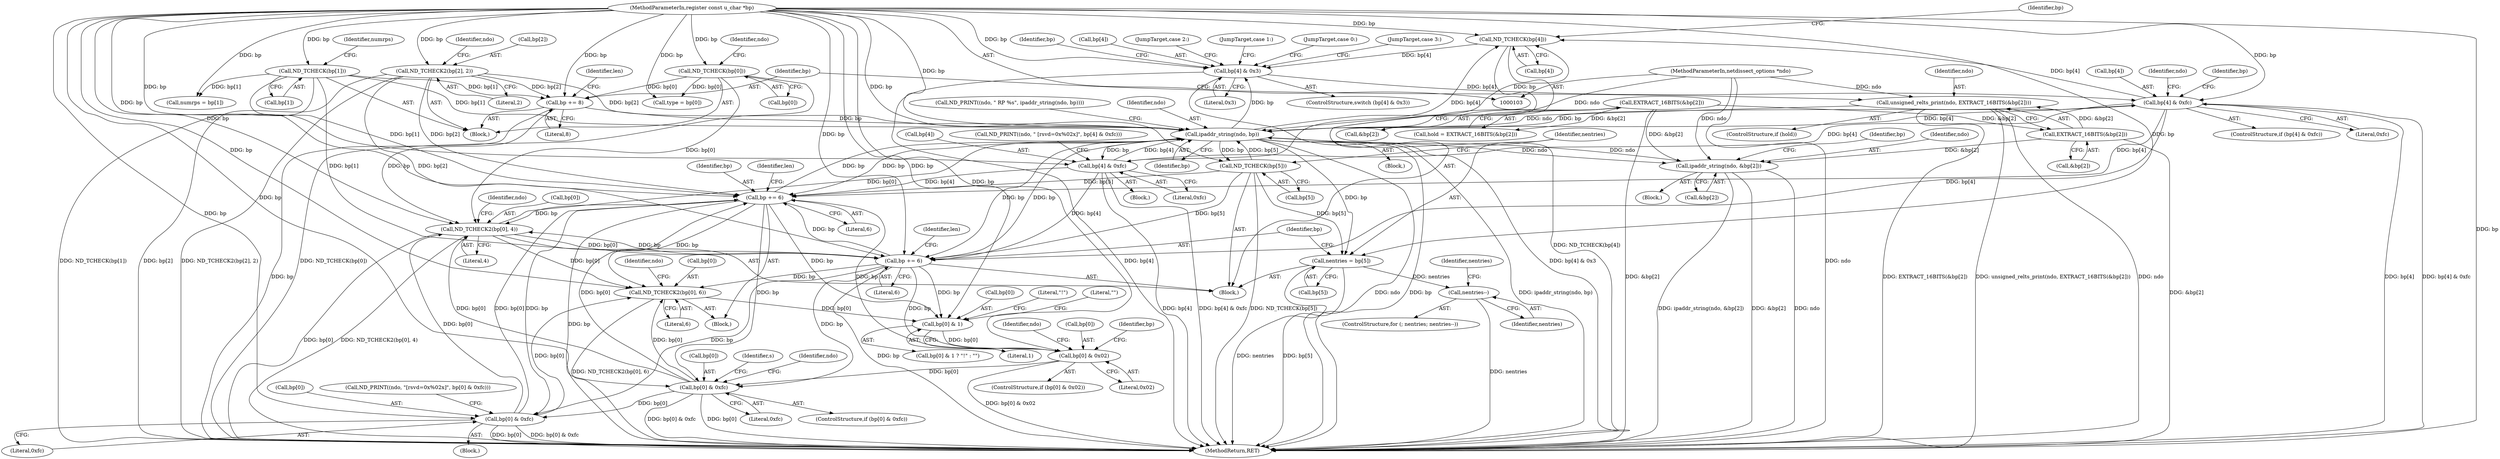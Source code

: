 digraph "1_tcpdump_5dc1860d8267b1e0cb78c9ffa2a40bea2fdb3ddc@pointer" {
"1000211" [label="(Call,ND_TCHECK(bp[4]))"];
"1000247" [label="(Call,bp[4] & 0xfc)"];
"1000208" [label="(Call,ipaddr_string(ndo, bp))"];
"1000307" [label="(Call,ipaddr_string(ndo, &bp[2]))"];
"1000104" [label="(MethodParameterIn,netdissect_options *ndo)"];
"1000176" [label="(Call,EXTRACT_16BITS(&bp[2]))"];
"1000167" [label="(Call,EXTRACT_16BITS(&bp[2]))"];
"1000174" [label="(Call,unsigned_relts_print(ndo, EXTRACT_16BITS(&bp[2])))"];
"1000186" [label="(Call,bp += 8)"];
"1000156" [label="(Call,ND_TCHECK2(bp[2], 2))"];
"1000105" [label="(MethodParameterIn,register const u_char *bp)"];
"1000111" [label="(Call,ND_TCHECK(bp[0]))"];
"1000147" [label="(Call,ND_TCHECK(bp[1]))"];
"1000257" [label="(Call,bp[4] & 0xfc)"];
"1000198" [label="(Call,ND_TCHECK2(bp[0], 4))"];
"1000347" [label="(Call,bp += 6)"];
"1000339" [label="(Call,bp[0] & 0xfc)"];
"1000328" [label="(Call,bp[0] & 0xfc)"];
"1000317" [label="(Call,bp[0] & 0x02)"];
"1000299" [label="(Call,bp[0] & 1)"];
"1000285" [label="(Call,ND_TCHECK2(bp[0], 6))"];
"1000271" [label="(Call,bp += 6)"];
"1000262" [label="(Call,ND_TCHECK(bp[5]))"];
"1000216" [label="(Call,bp[4] & 0x3)"];
"1000211" [label="(Call,ND_TCHECK(bp[4]))"];
"1000266" [label="(Call,nentries = bp[5])"];
"1000282" [label="(Call,nentries--)"];
"1000281" [label="(Identifier,nentries)"];
"1000321" [label="(Literal,0x02)"];
"1000222" [label="(JumpTarget,case 0:)"];
"1000273" [label="(Literal,6)"];
"1000188" [label="(Literal,8)"];
"1000240" [label="(JumpTarget,case 3:)"];
"1000303" [label="(Literal,1)"];
"1000266" [label="(Call,nentries = bp[5])"];
"1000262" [label="(Call,ND_TCHECK(bp[5]))"];
"1000205" [label="(Identifier,ndo)"];
"1000199" [label="(Call,bp[0])"];
"1000347" [label="(Call,bp += 6)"];
"1000285" [label="(Call,ND_TCHECK2(bp[0], 6))"];
"1000186" [label="(Call,bp += 8)"];
"1000105" [label="(MethodParameterIn,register const u_char *bp)"];
"1000257" [label="(Call,bp[4] & 0xfc)"];
"1000327" [label="(ControlStructure,if (bp[0] & 0xfc))"];
"1000208" [label="(Call,ipaddr_string(ndo, bp))"];
"1000300" [label="(Call,bp[0])"];
"1000119" [label="(Call,type = bp[0])"];
"1000309" [label="(Call,&bp[2])"];
"1000202" [label="(Literal,4)"];
"1000328" [label="(Call,bp[0] & 0xfc)"];
"1000172" [label="(ControlStructure,if (hold))"];
"1000271" [label="(Call,bp += 6)"];
"1000211" [label="(Call,ND_TCHECK(bp[4]))"];
"1000280" [label="(ControlStructure,for (; nentries; nentries--))"];
"1000304" [label="(Literal,\"!\")"];
"1000314" [label="(Identifier,bp)"];
"1000258" [label="(Call,bp[4])"];
"1000292" [label="(Identifier,ndo)"];
"1000282" [label="(Call,nentries--)"];
"1000263" [label="(Call,bp[5])"];
"1000151" [label="(Call,numrps = bp[1])"];
"1000255" [label="(Block,)"];
"1000286" [label="(Call,bp[0])"];
"1000343" [label="(Literal,0xfc)"];
"1000246" [label="(ControlStructure,if (bp[4] & 0xfc))"];
"1000318" [label="(Call,bp[0])"];
"1000316" [label="(ControlStructure,if (bp[0] & 0x02))"];
"1000348" [label="(Identifier,bp)"];
"1000289" [label="(Literal,6)"];
"1000249" [label="(Identifier,bp)"];
"1000117" [label="(Identifier,ndo)"];
"1000111" [label="(Call,ND_TCHECK(bp[0]))"];
"1000217" [label="(Call,bp[4])"];
"1000165" [label="(Call,hold = EXTRACT_16BITS(&bp[2]))"];
"1000215" [label="(ControlStructure,switch (bp[4] & 0x3))"];
"1000104" [label="(MethodParameterIn,netdissect_options *ndo)"];
"1000308" [label="(Identifier,ndo)"];
"1000267" [label="(Identifier,nentries)"];
"1000163" [label="(Identifier,ndo)"];
"1000147" [label="(Call,ND_TCHECK(bp[1]))"];
"1000177" [label="(Call,&bp[2])"];
"1000317" [label="(Call,bp[0] & 0x02)"];
"1000284" [label="(Block,)"];
"1000216" [label="(Call,bp[4] & 0x3)"];
"1000306" [label="(Block,)"];
"1000168" [label="(Call,&bp[2])"];
"1000349" [label="(Literal,6)"];
"1000248" [label="(Call,bp[4])"];
"1000254" [label="(Identifier,ndo)"];
"1000190" [label="(Identifier,len)"];
"1000112" [label="(Call,bp[0])"];
"1000174" [label="(Call,unsigned_relts_print(ndo, EXTRACT_16BITS(&bp[2])))"];
"1000272" [label="(Identifier,bp)"];
"1000261" [label="(Literal,0xfc)"];
"1000340" [label="(Call,bp[0])"];
"1000329" [label="(Call,bp[0])"];
"1000251" [label="(Literal,0xfc)"];
"1000298" [label="(Call,bp[0] & 1 ? \"!\" : \"\")"];
"1000360" [label="(MethodReturn,RET)"];
"1000206" [label="(Block,)"];
"1000330" [label="(Identifier,bp)"];
"1000176" [label="(Call,EXTRACT_16BITS(&bp[2]))"];
"1000299" [label="(Call,bp[0] & 1)"];
"1000283" [label="(Identifier,nentries)"];
"1000210" [label="(Identifier,bp)"];
"1000203" [label="(Call,ND_PRINT((ndo, \" RP %s\", ipaddr_string(ndo, bp))))"];
"1000264" [label="(Identifier,bp)"];
"1000305" [label="(Literal,\"\")"];
"1000167" [label="(Call,EXTRACT_16BITS(&bp[2]))"];
"1000268" [label="(Call,bp[5])"];
"1000307" [label="(Call,ipaddr_string(ndo, &bp[2]))"];
"1000220" [label="(Literal,0x3)"];
"1000209" [label="(Identifier,ndo)"];
"1000157" [label="(Call,bp[2])"];
"1000234" [label="(JumpTarget,case 2:)"];
"1000337" [label="(Block,)"];
"1000334" [label="(Call,ND_PRINT((ndo, \"[rsvd=0x%02x]\", bp[0] & 0xfc)))"];
"1000107" [label="(Block,)"];
"1000252" [label="(Call,ND_PRINT((ndo, \" [rsvd=0x%02x]\", bp[4] & 0xfc)))"];
"1000212" [label="(Call,bp[4])"];
"1000187" [label="(Identifier,bp)"];
"1000148" [label="(Call,bp[1])"];
"1000345" [label="(Identifier,s)"];
"1000218" [label="(Identifier,bp)"];
"1000336" [label="(Identifier,ndo)"];
"1000228" [label="(JumpTarget,case 1:)"];
"1000152" [label="(Identifier,numrps)"];
"1000195" [label="(Block,)"];
"1000275" [label="(Identifier,len)"];
"1000247" [label="(Call,bp[4] & 0xfc)"];
"1000325" [label="(Identifier,ndo)"];
"1000156" [label="(Call,ND_TCHECK2(bp[2], 2))"];
"1000198" [label="(Call,ND_TCHECK2(bp[0], 4))"];
"1000332" [label="(Literal,0xfc)"];
"1000160" [label="(Literal,2)"];
"1000339" [label="(Call,bp[0] & 0xfc)"];
"1000175" [label="(Identifier,ndo)"];
"1000351" [label="(Identifier,len)"];
"1000211" -> "1000195"  [label="AST: "];
"1000211" -> "1000212"  [label="CFG: "];
"1000212" -> "1000211"  [label="AST: "];
"1000218" -> "1000211"  [label="CFG: "];
"1000211" -> "1000360"  [label="DDG: ND_TCHECK(bp[4])"];
"1000247" -> "1000211"  [label="DDG: bp[4]"];
"1000208" -> "1000211"  [label="DDG: bp"];
"1000257" -> "1000211"  [label="DDG: bp[4]"];
"1000105" -> "1000211"  [label="DDG: bp"];
"1000211" -> "1000216"  [label="DDG: bp[4]"];
"1000247" -> "1000246"  [label="AST: "];
"1000247" -> "1000251"  [label="CFG: "];
"1000248" -> "1000247"  [label="AST: "];
"1000251" -> "1000247"  [label="AST: "];
"1000254" -> "1000247"  [label="CFG: "];
"1000264" -> "1000247"  [label="CFG: "];
"1000247" -> "1000360"  [label="DDG: bp[4]"];
"1000247" -> "1000360"  [label="DDG: bp[4] & 0xfc"];
"1000247" -> "1000208"  [label="DDG: bp[4]"];
"1000208" -> "1000247"  [label="DDG: bp"];
"1000216" -> "1000247"  [label="DDG: bp[4]"];
"1000105" -> "1000247"  [label="DDG: bp"];
"1000247" -> "1000257"  [label="DDG: bp[4]"];
"1000247" -> "1000271"  [label="DDG: bp[4]"];
"1000247" -> "1000347"  [label="DDG: bp[4]"];
"1000208" -> "1000206"  [label="AST: "];
"1000208" -> "1000210"  [label="CFG: "];
"1000209" -> "1000208"  [label="AST: "];
"1000210" -> "1000208"  [label="AST: "];
"1000203" -> "1000208"  [label="CFG: "];
"1000208" -> "1000360"  [label="DDG: ndo"];
"1000208" -> "1000360"  [label="DDG: bp"];
"1000208" -> "1000360"  [label="DDG: ipaddr_string(ndo, bp)"];
"1000307" -> "1000208"  [label="DDG: ndo"];
"1000174" -> "1000208"  [label="DDG: ndo"];
"1000104" -> "1000208"  [label="DDG: ndo"];
"1000186" -> "1000208"  [label="DDG: bp"];
"1000156" -> "1000208"  [label="DDG: bp[2]"];
"1000257" -> "1000208"  [label="DDG: bp[4]"];
"1000198" -> "1000208"  [label="DDG: bp[0]"];
"1000271" -> "1000208"  [label="DDG: bp"];
"1000347" -> "1000208"  [label="DDG: bp"];
"1000105" -> "1000208"  [label="DDG: bp"];
"1000147" -> "1000208"  [label="DDG: bp[1]"];
"1000262" -> "1000208"  [label="DDG: bp[5]"];
"1000208" -> "1000216"  [label="DDG: bp"];
"1000208" -> "1000257"  [label="DDG: bp"];
"1000208" -> "1000262"  [label="DDG: bp"];
"1000208" -> "1000266"  [label="DDG: bp"];
"1000208" -> "1000271"  [label="DDG: bp"];
"1000208" -> "1000307"  [label="DDG: ndo"];
"1000208" -> "1000347"  [label="DDG: bp"];
"1000307" -> "1000306"  [label="AST: "];
"1000307" -> "1000309"  [label="CFG: "];
"1000308" -> "1000307"  [label="AST: "];
"1000309" -> "1000307"  [label="AST: "];
"1000314" -> "1000307"  [label="CFG: "];
"1000307" -> "1000360"  [label="DDG: ipaddr_string(ndo, &bp[2])"];
"1000307" -> "1000360"  [label="DDG: &bp[2]"];
"1000307" -> "1000360"  [label="DDG: ndo"];
"1000104" -> "1000307"  [label="DDG: ndo"];
"1000176" -> "1000307"  [label="DDG: &bp[2]"];
"1000167" -> "1000307"  [label="DDG: &bp[2]"];
"1000104" -> "1000103"  [label="AST: "];
"1000104" -> "1000360"  [label="DDG: ndo"];
"1000104" -> "1000174"  [label="DDG: ndo"];
"1000176" -> "1000174"  [label="AST: "];
"1000176" -> "1000177"  [label="CFG: "];
"1000177" -> "1000176"  [label="AST: "];
"1000174" -> "1000176"  [label="CFG: "];
"1000176" -> "1000360"  [label="DDG: &bp[2]"];
"1000176" -> "1000174"  [label="DDG: &bp[2]"];
"1000167" -> "1000176"  [label="DDG: &bp[2]"];
"1000167" -> "1000165"  [label="AST: "];
"1000167" -> "1000168"  [label="CFG: "];
"1000168" -> "1000167"  [label="AST: "];
"1000165" -> "1000167"  [label="CFG: "];
"1000167" -> "1000360"  [label="DDG: &bp[2]"];
"1000167" -> "1000165"  [label="DDG: &bp[2]"];
"1000174" -> "1000172"  [label="AST: "];
"1000175" -> "1000174"  [label="AST: "];
"1000187" -> "1000174"  [label="CFG: "];
"1000174" -> "1000360"  [label="DDG: EXTRACT_16BITS(&bp[2])"];
"1000174" -> "1000360"  [label="DDG: unsigned_relts_print(ndo, EXTRACT_16BITS(&bp[2]))"];
"1000174" -> "1000360"  [label="DDG: ndo"];
"1000186" -> "1000107"  [label="AST: "];
"1000186" -> "1000188"  [label="CFG: "];
"1000187" -> "1000186"  [label="AST: "];
"1000188" -> "1000186"  [label="AST: "];
"1000190" -> "1000186"  [label="CFG: "];
"1000186" -> "1000360"  [label="DDG: bp"];
"1000156" -> "1000186"  [label="DDG: bp[2]"];
"1000105" -> "1000186"  [label="DDG: bp"];
"1000111" -> "1000186"  [label="DDG: bp[0]"];
"1000147" -> "1000186"  [label="DDG: bp[1]"];
"1000186" -> "1000198"  [label="DDG: bp"];
"1000156" -> "1000107"  [label="AST: "];
"1000156" -> "1000160"  [label="CFG: "];
"1000157" -> "1000156"  [label="AST: "];
"1000160" -> "1000156"  [label="AST: "];
"1000163" -> "1000156"  [label="CFG: "];
"1000156" -> "1000360"  [label="DDG: bp[2]"];
"1000156" -> "1000360"  [label="DDG: ND_TCHECK2(bp[2], 2)"];
"1000105" -> "1000156"  [label="DDG: bp"];
"1000156" -> "1000271"  [label="DDG: bp[2]"];
"1000156" -> "1000347"  [label="DDG: bp[2]"];
"1000105" -> "1000103"  [label="AST: "];
"1000105" -> "1000360"  [label="DDG: bp"];
"1000105" -> "1000111"  [label="DDG: bp"];
"1000105" -> "1000119"  [label="DDG: bp"];
"1000105" -> "1000147"  [label="DDG: bp"];
"1000105" -> "1000151"  [label="DDG: bp"];
"1000105" -> "1000198"  [label="DDG: bp"];
"1000105" -> "1000216"  [label="DDG: bp"];
"1000105" -> "1000257"  [label="DDG: bp"];
"1000105" -> "1000262"  [label="DDG: bp"];
"1000105" -> "1000266"  [label="DDG: bp"];
"1000105" -> "1000271"  [label="DDG: bp"];
"1000105" -> "1000285"  [label="DDG: bp"];
"1000105" -> "1000299"  [label="DDG: bp"];
"1000105" -> "1000317"  [label="DDG: bp"];
"1000105" -> "1000328"  [label="DDG: bp"];
"1000105" -> "1000339"  [label="DDG: bp"];
"1000105" -> "1000347"  [label="DDG: bp"];
"1000111" -> "1000107"  [label="AST: "];
"1000111" -> "1000112"  [label="CFG: "];
"1000112" -> "1000111"  [label="AST: "];
"1000117" -> "1000111"  [label="CFG: "];
"1000111" -> "1000360"  [label="DDG: ND_TCHECK(bp[0])"];
"1000111" -> "1000119"  [label="DDG: bp[0]"];
"1000111" -> "1000198"  [label="DDG: bp[0]"];
"1000147" -> "1000107"  [label="AST: "];
"1000147" -> "1000148"  [label="CFG: "];
"1000148" -> "1000147"  [label="AST: "];
"1000152" -> "1000147"  [label="CFG: "];
"1000147" -> "1000360"  [label="DDG: ND_TCHECK(bp[1])"];
"1000147" -> "1000151"  [label="DDG: bp[1]"];
"1000147" -> "1000271"  [label="DDG: bp[1]"];
"1000147" -> "1000347"  [label="DDG: bp[1]"];
"1000257" -> "1000255"  [label="AST: "];
"1000257" -> "1000261"  [label="CFG: "];
"1000258" -> "1000257"  [label="AST: "];
"1000261" -> "1000257"  [label="AST: "];
"1000252" -> "1000257"  [label="CFG: "];
"1000257" -> "1000360"  [label="DDG: bp[4]"];
"1000257" -> "1000360"  [label="DDG: bp[4] & 0xfc"];
"1000257" -> "1000271"  [label="DDG: bp[4]"];
"1000257" -> "1000347"  [label="DDG: bp[4]"];
"1000198" -> "1000195"  [label="AST: "];
"1000198" -> "1000202"  [label="CFG: "];
"1000199" -> "1000198"  [label="AST: "];
"1000202" -> "1000198"  [label="AST: "];
"1000205" -> "1000198"  [label="CFG: "];
"1000198" -> "1000360"  [label="DDG: bp[0]"];
"1000198" -> "1000360"  [label="DDG: ND_TCHECK2(bp[0], 4)"];
"1000347" -> "1000198"  [label="DDG: bp"];
"1000328" -> "1000198"  [label="DDG: bp[0]"];
"1000339" -> "1000198"  [label="DDG: bp[0]"];
"1000271" -> "1000198"  [label="DDG: bp"];
"1000198" -> "1000271"  [label="DDG: bp[0]"];
"1000198" -> "1000285"  [label="DDG: bp[0]"];
"1000347" -> "1000284"  [label="AST: "];
"1000347" -> "1000349"  [label="CFG: "];
"1000348" -> "1000347"  [label="AST: "];
"1000349" -> "1000347"  [label="AST: "];
"1000351" -> "1000347"  [label="CFG: "];
"1000347" -> "1000360"  [label="DDG: bp"];
"1000347" -> "1000285"  [label="DDG: bp"];
"1000347" -> "1000299"  [label="DDG: bp"];
"1000347" -> "1000317"  [label="DDG: bp"];
"1000347" -> "1000328"  [label="DDG: bp"];
"1000347" -> "1000339"  [label="DDG: bp"];
"1000339" -> "1000347"  [label="DDG: bp[0]"];
"1000271" -> "1000347"  [label="DDG: bp"];
"1000328" -> "1000347"  [label="DDG: bp[0]"];
"1000262" -> "1000347"  [label="DDG: bp[5]"];
"1000339" -> "1000337"  [label="AST: "];
"1000339" -> "1000343"  [label="CFG: "];
"1000340" -> "1000339"  [label="AST: "];
"1000343" -> "1000339"  [label="AST: "];
"1000334" -> "1000339"  [label="CFG: "];
"1000339" -> "1000360"  [label="DDG: bp[0] & 0xfc"];
"1000339" -> "1000360"  [label="DDG: bp[0]"];
"1000339" -> "1000285"  [label="DDG: bp[0]"];
"1000328" -> "1000339"  [label="DDG: bp[0]"];
"1000271" -> "1000339"  [label="DDG: bp"];
"1000328" -> "1000327"  [label="AST: "];
"1000328" -> "1000332"  [label="CFG: "];
"1000329" -> "1000328"  [label="AST: "];
"1000332" -> "1000328"  [label="AST: "];
"1000336" -> "1000328"  [label="CFG: "];
"1000345" -> "1000328"  [label="CFG: "];
"1000328" -> "1000360"  [label="DDG: bp[0] & 0xfc"];
"1000328" -> "1000360"  [label="DDG: bp[0]"];
"1000328" -> "1000285"  [label="DDG: bp[0]"];
"1000317" -> "1000328"  [label="DDG: bp[0]"];
"1000271" -> "1000328"  [label="DDG: bp"];
"1000317" -> "1000316"  [label="AST: "];
"1000317" -> "1000321"  [label="CFG: "];
"1000318" -> "1000317"  [label="AST: "];
"1000321" -> "1000317"  [label="AST: "];
"1000325" -> "1000317"  [label="CFG: "];
"1000330" -> "1000317"  [label="CFG: "];
"1000317" -> "1000360"  [label="DDG: bp[0] & 0x02"];
"1000299" -> "1000317"  [label="DDG: bp[0]"];
"1000271" -> "1000317"  [label="DDG: bp"];
"1000299" -> "1000298"  [label="AST: "];
"1000299" -> "1000303"  [label="CFG: "];
"1000300" -> "1000299"  [label="AST: "];
"1000303" -> "1000299"  [label="AST: "];
"1000304" -> "1000299"  [label="CFG: "];
"1000305" -> "1000299"  [label="CFG: "];
"1000285" -> "1000299"  [label="DDG: bp[0]"];
"1000271" -> "1000299"  [label="DDG: bp"];
"1000285" -> "1000284"  [label="AST: "];
"1000285" -> "1000289"  [label="CFG: "];
"1000286" -> "1000285"  [label="AST: "];
"1000289" -> "1000285"  [label="AST: "];
"1000292" -> "1000285"  [label="CFG: "];
"1000285" -> "1000360"  [label="DDG: ND_TCHECK2(bp[0], 6)"];
"1000271" -> "1000285"  [label="DDG: bp"];
"1000271" -> "1000195"  [label="AST: "];
"1000271" -> "1000273"  [label="CFG: "];
"1000272" -> "1000271"  [label="AST: "];
"1000273" -> "1000271"  [label="AST: "];
"1000275" -> "1000271"  [label="CFG: "];
"1000271" -> "1000360"  [label="DDG: bp"];
"1000262" -> "1000271"  [label="DDG: bp[5]"];
"1000262" -> "1000195"  [label="AST: "];
"1000262" -> "1000263"  [label="CFG: "];
"1000263" -> "1000262"  [label="AST: "];
"1000267" -> "1000262"  [label="CFG: "];
"1000262" -> "1000360"  [label="DDG: ND_TCHECK(bp[5])"];
"1000262" -> "1000266"  [label="DDG: bp[5]"];
"1000216" -> "1000215"  [label="AST: "];
"1000216" -> "1000220"  [label="CFG: "];
"1000217" -> "1000216"  [label="AST: "];
"1000220" -> "1000216"  [label="AST: "];
"1000222" -> "1000216"  [label="CFG: "];
"1000228" -> "1000216"  [label="CFG: "];
"1000234" -> "1000216"  [label="CFG: "];
"1000240" -> "1000216"  [label="CFG: "];
"1000249" -> "1000216"  [label="CFG: "];
"1000216" -> "1000360"  [label="DDG: bp[4] & 0x3"];
"1000216" -> "1000360"  [label="DDG: bp[4]"];
"1000266" -> "1000195"  [label="AST: "];
"1000266" -> "1000268"  [label="CFG: "];
"1000267" -> "1000266"  [label="AST: "];
"1000268" -> "1000266"  [label="AST: "];
"1000272" -> "1000266"  [label="CFG: "];
"1000266" -> "1000360"  [label="DDG: bp[5]"];
"1000266" -> "1000360"  [label="DDG: nentries"];
"1000266" -> "1000282"  [label="DDG: nentries"];
"1000282" -> "1000280"  [label="AST: "];
"1000282" -> "1000283"  [label="CFG: "];
"1000283" -> "1000282"  [label="AST: "];
"1000281" -> "1000282"  [label="CFG: "];
"1000282" -> "1000360"  [label="DDG: nentries"];
}
